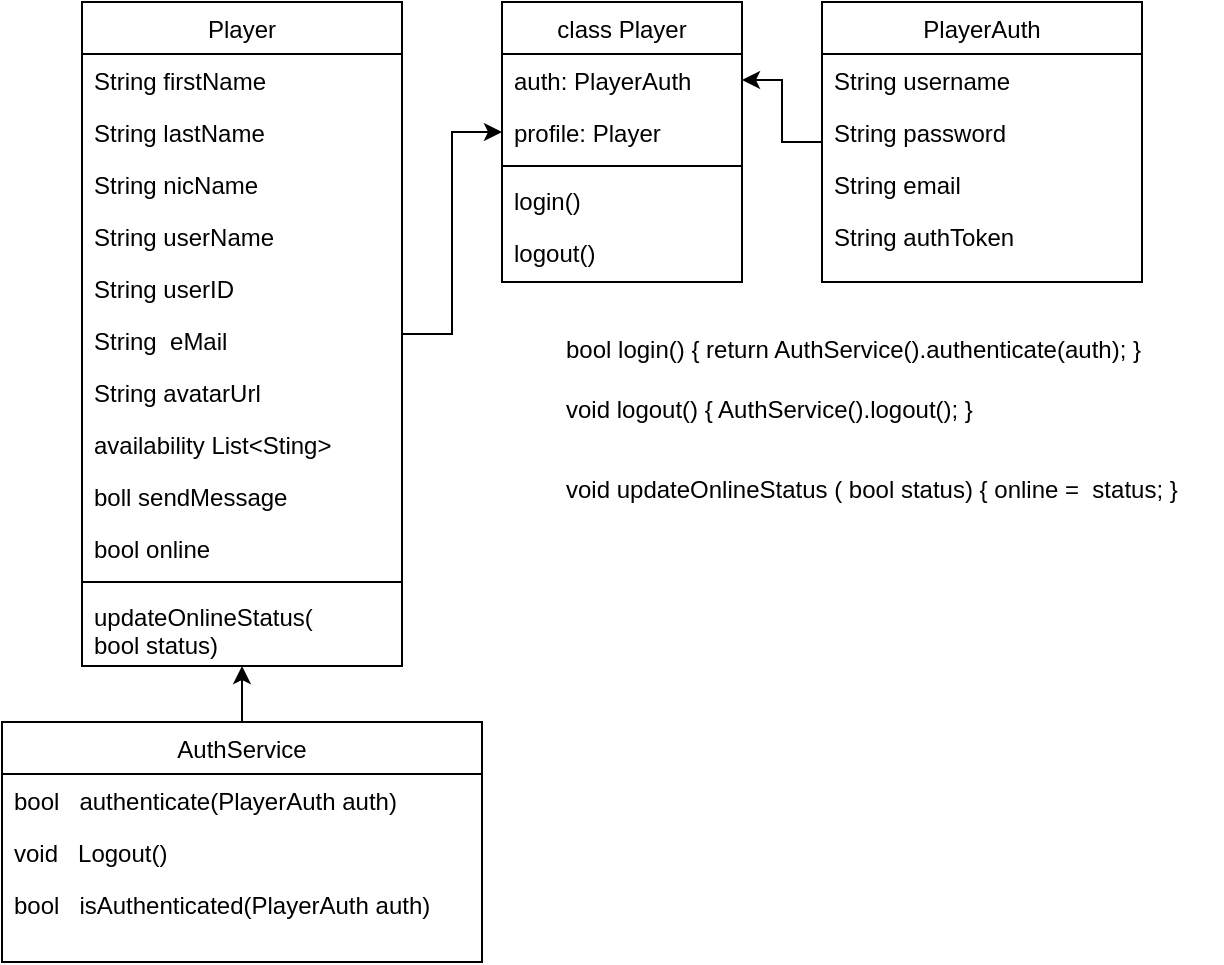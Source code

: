 <mxfile version="24.7.17">
  <diagram id="C5RBs43oDa-KdzZeNtuy" name="Page-1">
    <mxGraphModel dx="1185" dy="666" grid="1" gridSize="10" guides="1" tooltips="1" connect="1" arrows="1" fold="1" page="1" pageScale="1" pageWidth="827" pageHeight="1169" math="0" shadow="0">
      <root>
        <mxCell id="WIyWlLk6GJQsqaUBKTNV-0" />
        <mxCell id="WIyWlLk6GJQsqaUBKTNV-1" parent="WIyWlLk6GJQsqaUBKTNV-0" />
        <mxCell id="eCA6wqIqIOPfMTLipnqZ-0" value="class Player" style="swimlane;fontStyle=0;align=center;verticalAlign=top;childLayout=stackLayout;horizontal=1;startSize=26;horizontalStack=0;resizeParent=1;resizeLast=0;collapsible=1;marginBottom=0;rounded=0;shadow=0;strokeWidth=1;" parent="WIyWlLk6GJQsqaUBKTNV-1" vertex="1">
          <mxGeometry x="390" y="20" width="120" height="140" as="geometry">
            <mxRectangle x="130" y="380" width="160" height="26" as="alternateBounds" />
          </mxGeometry>
        </mxCell>
        <mxCell id="eCA6wqIqIOPfMTLipnqZ-1" value="auth: PlayerAuth&#xa;" style="text;align=left;verticalAlign=top;spacingLeft=4;spacingRight=4;overflow=hidden;rotatable=0;points=[[0,0.5],[1,0.5]];portConstraint=eastwest;" parent="eCA6wqIqIOPfMTLipnqZ-0" vertex="1">
          <mxGeometry y="26" width="120" height="26" as="geometry" />
        </mxCell>
        <mxCell id="eCA6wqIqIOPfMTLipnqZ-2" value="profile: Player" style="text;align=left;verticalAlign=top;spacingLeft=4;spacingRight=4;overflow=hidden;rotatable=0;points=[[0,0.5],[1,0.5]];portConstraint=eastwest;rounded=0;shadow=0;html=0;" parent="eCA6wqIqIOPfMTLipnqZ-0" vertex="1">
          <mxGeometry y="52" width="120" height="26" as="geometry" />
        </mxCell>
        <mxCell id="eCA6wqIqIOPfMTLipnqZ-3" value="" style="line;html=1;strokeWidth=1;align=left;verticalAlign=middle;spacingTop=-1;spacingLeft=3;spacingRight=3;rotatable=0;labelPosition=right;points=[];portConstraint=eastwest;" parent="eCA6wqIqIOPfMTLipnqZ-0" vertex="1">
          <mxGeometry y="78" width="120" height="8" as="geometry" />
        </mxCell>
        <mxCell id="vhBQxmxf0pLZyOdncbhS-2" value="login()" style="text;align=left;verticalAlign=top;spacingLeft=4;spacingRight=4;overflow=hidden;rotatable=0;points=[[0,0.5],[1,0.5]];portConstraint=eastwest;" parent="eCA6wqIqIOPfMTLipnqZ-0" vertex="1">
          <mxGeometry y="86" width="120" height="26" as="geometry" />
        </mxCell>
        <mxCell id="vhBQxmxf0pLZyOdncbhS-3" value="logout()" style="text;align=left;verticalAlign=top;spacingLeft=4;spacingRight=4;overflow=hidden;rotatable=0;points=[[0,0.5],[1,0.5]];portConstraint=eastwest;" parent="eCA6wqIqIOPfMTLipnqZ-0" vertex="1">
          <mxGeometry y="112" width="120" height="26" as="geometry" />
        </mxCell>
        <mxCell id="vhBQxmxf0pLZyOdncbhS-4" style="edgeStyle=orthogonalEdgeStyle;rounded=0;orthogonalLoop=1;jettySize=auto;html=1;exitX=1;exitY=0.5;exitDx=0;exitDy=0;" parent="eCA6wqIqIOPfMTLipnqZ-0" source="eCA6wqIqIOPfMTLipnqZ-2" target="eCA6wqIqIOPfMTLipnqZ-2" edge="1">
          <mxGeometry relative="1" as="geometry" />
        </mxCell>
        <mxCell id="vhBQxmxf0pLZyOdncbhS-34" style="edgeStyle=orthogonalEdgeStyle;rounded=0;orthogonalLoop=1;jettySize=auto;html=1;entryX=0;entryY=0.5;entryDx=0;entryDy=0;" parent="WIyWlLk6GJQsqaUBKTNV-1" source="vhBQxmxf0pLZyOdncbhS-5" target="eCA6wqIqIOPfMTLipnqZ-2" edge="1">
          <mxGeometry relative="1" as="geometry" />
        </mxCell>
        <mxCell id="vhBQxmxf0pLZyOdncbhS-5" value="Player" style="swimlane;fontStyle=0;align=center;verticalAlign=top;childLayout=stackLayout;horizontal=1;startSize=26;horizontalStack=0;resizeParent=1;resizeLast=0;collapsible=1;marginBottom=0;rounded=0;shadow=0;strokeWidth=1;" parent="WIyWlLk6GJQsqaUBKTNV-1" vertex="1">
          <mxGeometry x="180" y="20" width="160" height="332" as="geometry">
            <mxRectangle x="550" y="140" width="160" height="26" as="alternateBounds" />
          </mxGeometry>
        </mxCell>
        <mxCell id="vhBQxmxf0pLZyOdncbhS-6" value="String firstName&#xa;" style="text;align=left;verticalAlign=top;spacingLeft=4;spacingRight=4;overflow=hidden;rotatable=0;points=[[0,0.5],[1,0.5]];portConstraint=eastwest;" parent="vhBQxmxf0pLZyOdncbhS-5" vertex="1">
          <mxGeometry y="26" width="160" height="26" as="geometry" />
        </mxCell>
        <mxCell id="vhBQxmxf0pLZyOdncbhS-7" value="String lastName&#xa;" style="text;align=left;verticalAlign=top;spacingLeft=4;spacingRight=4;overflow=hidden;rotatable=0;points=[[0,0.5],[1,0.5]];portConstraint=eastwest;rounded=0;shadow=0;html=0;" parent="vhBQxmxf0pLZyOdncbhS-5" vertex="1">
          <mxGeometry y="52" width="160" height="26" as="geometry" />
        </mxCell>
        <mxCell id="vhBQxmxf0pLZyOdncbhS-8" value="String nicName&#xa;" style="text;align=left;verticalAlign=top;spacingLeft=4;spacingRight=4;overflow=hidden;rotatable=0;points=[[0,0.5],[1,0.5]];portConstraint=eastwest;rounded=0;shadow=0;html=0;" parent="vhBQxmxf0pLZyOdncbhS-5" vertex="1">
          <mxGeometry y="78" width="160" height="26" as="geometry" />
        </mxCell>
        <mxCell id="zZwgXQN2AAdTxUPDBKFZ-1" value="String userName&#xa;&#xa;" style="text;align=left;verticalAlign=top;spacingLeft=4;spacingRight=4;overflow=hidden;rotatable=0;points=[[0,0.5],[1,0.5]];portConstraint=eastwest;" vertex="1" parent="vhBQxmxf0pLZyOdncbhS-5">
          <mxGeometry y="104" width="160" height="26" as="geometry" />
        </mxCell>
        <mxCell id="zZwgXQN2AAdTxUPDBKFZ-2" value="String userID&#xa;&#xa;" style="text;align=left;verticalAlign=top;spacingLeft=4;spacingRight=4;overflow=hidden;rotatable=0;points=[[0,0.5],[1,0.5]];portConstraint=eastwest;" vertex="1" parent="vhBQxmxf0pLZyOdncbhS-5">
          <mxGeometry y="130" width="160" height="26" as="geometry" />
        </mxCell>
        <mxCell id="zZwgXQN2AAdTxUPDBKFZ-3" value="String  eMail&#xa;&#xa;" style="text;align=left;verticalAlign=top;spacingLeft=4;spacingRight=4;overflow=hidden;rotatable=0;points=[[0,0.5],[1,0.5]];portConstraint=eastwest;" vertex="1" parent="vhBQxmxf0pLZyOdncbhS-5">
          <mxGeometry y="156" width="160" height="26" as="geometry" />
        </mxCell>
        <mxCell id="vhBQxmxf0pLZyOdncbhS-9" value="String avatarUrl&#xa;" style="text;align=left;verticalAlign=top;spacingLeft=4;spacingRight=4;overflow=hidden;rotatable=0;points=[[0,0.5],[1,0.5]];portConstraint=eastwest;rounded=0;shadow=0;html=0;" parent="vhBQxmxf0pLZyOdncbhS-5" vertex="1">
          <mxGeometry y="182" width="160" height="26" as="geometry" />
        </mxCell>
        <mxCell id="vhBQxmxf0pLZyOdncbhS-10" value="availability List&lt;Sting&gt;" style="text;align=left;verticalAlign=top;spacingLeft=4;spacingRight=4;overflow=hidden;rotatable=0;points=[[0,0.5],[1,0.5]];portConstraint=eastwest;rounded=0;shadow=0;html=0;" parent="vhBQxmxf0pLZyOdncbhS-5" vertex="1">
          <mxGeometry y="208" width="160" height="26" as="geometry" />
        </mxCell>
        <mxCell id="vhBQxmxf0pLZyOdncbhS-12" value="boll sendMessage" style="text;align=left;verticalAlign=top;spacingLeft=4;spacingRight=4;overflow=hidden;rotatable=0;points=[[0,0.5],[1,0.5]];portConstraint=eastwest;" parent="vhBQxmxf0pLZyOdncbhS-5" vertex="1">
          <mxGeometry y="234" width="160" height="26" as="geometry" />
        </mxCell>
        <mxCell id="vhBQxmxf0pLZyOdncbhS-16" value="bool online" style="text;align=left;verticalAlign=top;spacingLeft=4;spacingRight=4;overflow=hidden;rotatable=0;points=[[0,0.5],[1,0.5]];portConstraint=eastwest;" parent="vhBQxmxf0pLZyOdncbhS-5" vertex="1">
          <mxGeometry y="260" width="160" height="26" as="geometry" />
        </mxCell>
        <mxCell id="vhBQxmxf0pLZyOdncbhS-20" value="" style="line;html=1;strokeWidth=1;align=left;verticalAlign=middle;spacingTop=-1;spacingLeft=3;spacingRight=3;rotatable=0;labelPosition=right;points=[];portConstraint=eastwest;" parent="vhBQxmxf0pLZyOdncbhS-5" vertex="1">
          <mxGeometry y="286" width="160" height="8" as="geometry" />
        </mxCell>
        <mxCell id="vhBQxmxf0pLZyOdncbhS-17" value="updateOnlineStatus(&#xa;bool status)" style="text;align=left;verticalAlign=top;spacingLeft=4;spacingRight=4;overflow=hidden;rotatable=0;points=[[0,0.5],[1,0.5]];portConstraint=eastwest;" parent="vhBQxmxf0pLZyOdncbhS-5" vertex="1">
          <mxGeometry y="294" width="160" height="38" as="geometry" />
        </mxCell>
        <mxCell id="vhBQxmxf0pLZyOdncbhS-35" style="edgeStyle=orthogonalEdgeStyle;rounded=0;orthogonalLoop=1;jettySize=auto;html=1;entryX=1;entryY=0.5;entryDx=0;entryDy=0;" parent="WIyWlLk6GJQsqaUBKTNV-1" source="vhBQxmxf0pLZyOdncbhS-22" target="eCA6wqIqIOPfMTLipnqZ-1" edge="1">
          <mxGeometry relative="1" as="geometry" />
        </mxCell>
        <mxCell id="vhBQxmxf0pLZyOdncbhS-22" value="PlayerAuth" style="swimlane;fontStyle=0;align=center;verticalAlign=top;childLayout=stackLayout;horizontal=1;startSize=26;horizontalStack=0;resizeParent=1;resizeLast=0;collapsible=1;marginBottom=0;rounded=0;shadow=0;strokeWidth=1;" parent="WIyWlLk6GJQsqaUBKTNV-1" vertex="1">
          <mxGeometry x="550" y="20" width="160" height="140" as="geometry">
            <mxRectangle x="550" y="140" width="160" height="26" as="alternateBounds" />
          </mxGeometry>
        </mxCell>
        <mxCell id="vhBQxmxf0pLZyOdncbhS-23" value="String username&#xa;" style="text;align=left;verticalAlign=top;spacingLeft=4;spacingRight=4;overflow=hidden;rotatable=0;points=[[0,0.5],[1,0.5]];portConstraint=eastwest;" parent="vhBQxmxf0pLZyOdncbhS-22" vertex="1">
          <mxGeometry y="26" width="160" height="26" as="geometry" />
        </mxCell>
        <mxCell id="vhBQxmxf0pLZyOdncbhS-24" value="String password&#xa;" style="text;align=left;verticalAlign=top;spacingLeft=4;spacingRight=4;overflow=hidden;rotatable=0;points=[[0,0.5],[1,0.5]];portConstraint=eastwest;rounded=0;shadow=0;html=0;" parent="vhBQxmxf0pLZyOdncbhS-22" vertex="1">
          <mxGeometry y="52" width="160" height="26" as="geometry" />
        </mxCell>
        <mxCell id="vhBQxmxf0pLZyOdncbhS-25" value="String email&#xa;" style="text;align=left;verticalAlign=top;spacingLeft=4;spacingRight=4;overflow=hidden;rotatable=0;points=[[0,0.5],[1,0.5]];portConstraint=eastwest;rounded=0;shadow=0;html=0;" parent="vhBQxmxf0pLZyOdncbhS-22" vertex="1">
          <mxGeometry y="78" width="160" height="26" as="geometry" />
        </mxCell>
        <mxCell id="vhBQxmxf0pLZyOdncbhS-26" value="String authToken&#xa;" style="text;align=left;verticalAlign=top;spacingLeft=4;spacingRight=4;overflow=hidden;rotatable=0;points=[[0,0.5],[1,0.5]];portConstraint=eastwest;rounded=0;shadow=0;html=0;" parent="vhBQxmxf0pLZyOdncbhS-22" vertex="1">
          <mxGeometry y="104" width="160" height="26" as="geometry" />
        </mxCell>
        <mxCell id="vhBQxmxf0pLZyOdncbhS-32" value="bool login()&amp;nbsp;&lt;span style=&quot;background-color: initial;&quot;&gt;{ return AuthService().authenticate(auth); }&lt;/span&gt;" style="text;whiteSpace=wrap;html=1;" parent="WIyWlLk6GJQsqaUBKTNV-1" vertex="1">
          <mxGeometry x="420" y="180" width="330" height="50" as="geometry" />
        </mxCell>
        <mxCell id="vhBQxmxf0pLZyOdncbhS-33" value="void logout()&amp;nbsp;&lt;span style=&quot;background-color: initial;&quot;&gt;{ AuthService().logout(); }&amp;nbsp;&lt;/span&gt;" style="text;whiteSpace=wrap;html=1;" parent="WIyWlLk6GJQsqaUBKTNV-1" vertex="1">
          <mxGeometry x="420" y="210" width="250" height="30" as="geometry" />
        </mxCell>
        <mxCell id="vhBQxmxf0pLZyOdncbhS-37" value="void updateOnlineStatus ( bool status)&lt;span style=&quot;background-color: initial;&quot;&gt;&amp;nbsp;{ online =&amp;nbsp; status; }&lt;/span&gt;" style="text;whiteSpace=wrap;html=1;" parent="WIyWlLk6GJQsqaUBKTNV-1" vertex="1">
          <mxGeometry x="420" y="250" width="330" height="40" as="geometry" />
        </mxCell>
        <mxCell id="vhBQxmxf0pLZyOdncbhS-43" style="edgeStyle=orthogonalEdgeStyle;rounded=0;orthogonalLoop=1;jettySize=auto;html=1;entryX=0.5;entryY=1;entryDx=0;entryDy=0;" parent="WIyWlLk6GJQsqaUBKTNV-1" source="vhBQxmxf0pLZyOdncbhS-38" target="vhBQxmxf0pLZyOdncbhS-5" edge="1">
          <mxGeometry relative="1" as="geometry" />
        </mxCell>
        <mxCell id="vhBQxmxf0pLZyOdncbhS-38" value="AuthService" style="swimlane;fontStyle=0;align=center;verticalAlign=top;childLayout=stackLayout;horizontal=1;startSize=26;horizontalStack=0;resizeParent=1;resizeLast=0;collapsible=1;marginBottom=0;rounded=0;shadow=0;strokeWidth=1;" parent="WIyWlLk6GJQsqaUBKTNV-1" vertex="1">
          <mxGeometry x="140" y="380" width="240" height="120" as="geometry">
            <mxRectangle x="550" y="140" width="160" height="26" as="alternateBounds" />
          </mxGeometry>
        </mxCell>
        <mxCell id="vhBQxmxf0pLZyOdncbhS-39" value="bool   authenticate(PlayerAuth auth)" style="text;align=left;verticalAlign=top;spacingLeft=4;spacingRight=4;overflow=hidden;rotatable=0;points=[[0,0.5],[1,0.5]];portConstraint=eastwest;" parent="vhBQxmxf0pLZyOdncbhS-38" vertex="1">
          <mxGeometry y="26" width="240" height="26" as="geometry" />
        </mxCell>
        <mxCell id="vhBQxmxf0pLZyOdncbhS-41" value="void   Logout()" style="text;align=left;verticalAlign=top;spacingLeft=4;spacingRight=4;overflow=hidden;rotatable=0;points=[[0,0.5],[1,0.5]];portConstraint=eastwest;rounded=0;shadow=0;html=0;" parent="vhBQxmxf0pLZyOdncbhS-38" vertex="1">
          <mxGeometry y="52" width="240" height="26" as="geometry" />
        </mxCell>
        <mxCell id="vhBQxmxf0pLZyOdncbhS-42" value="bool   isAuthenticated(PlayerAuth auth)&#xa;&#xa;" style="text;align=left;verticalAlign=top;spacingLeft=4;spacingRight=4;overflow=hidden;rotatable=0;points=[[0,0.5],[1,0.5]];portConstraint=eastwest;rounded=0;shadow=0;html=0;" parent="vhBQxmxf0pLZyOdncbhS-38" vertex="1">
          <mxGeometry y="78" width="240" height="26" as="geometry" />
        </mxCell>
      </root>
    </mxGraphModel>
  </diagram>
</mxfile>
